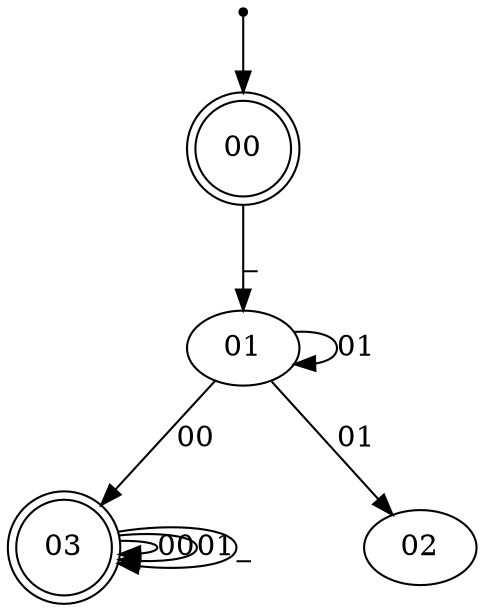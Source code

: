 digraph{
inic[shape=point];
inic->00;
00->01 [label="_"];
01->03 [label="00"];
01->02 [label="01"];
01->01 [label="01"];
03->03 [label="00"];
03->03 [label="01"];
03->03 [label="_"];
00[shape=doublecircle];
03[shape=doublecircle];
}
